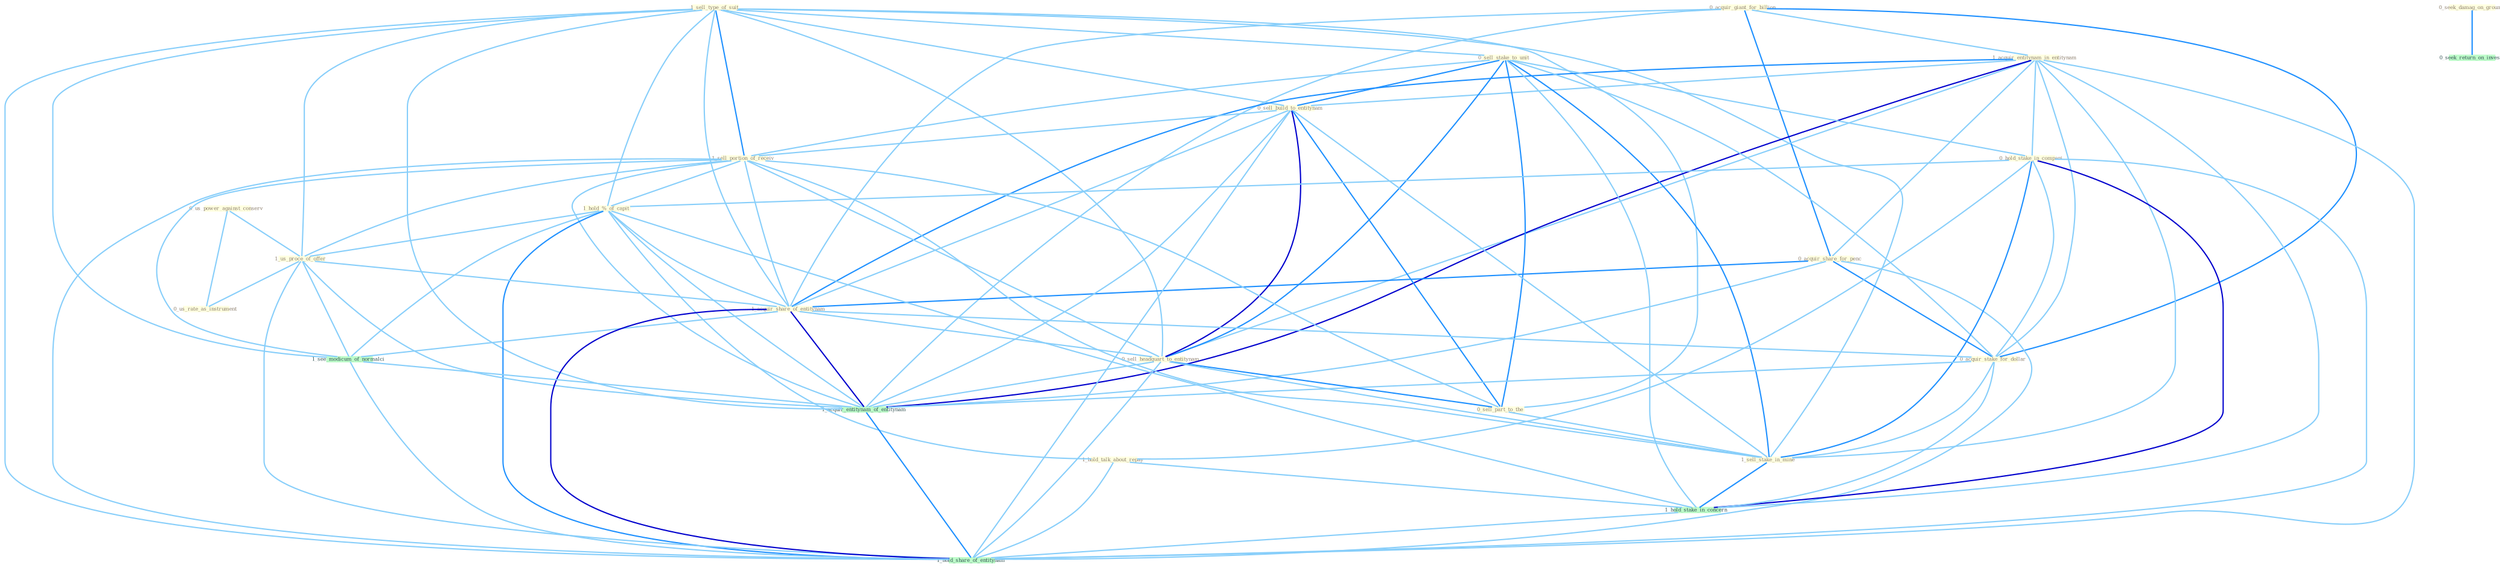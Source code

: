 Graph G{ 
    node
    [shape=polygon,style=filled,width=.5,height=.06,color="#BDFCC9",fixedsize=true,fontsize=4,
    fontcolor="#2f4f4f"];
    {node
    [color="#ffffe0", fontcolor="#8b7d6b"] "1_sell_type_of_suit " "0_acquir_giant_for_billion " "1_acquir_entitynam_in_entitynam " "0_acquir_share_for_penc " "0_sell_stake_to_unit " "0_seek_damag_on_ground " "0_sell_build_to_entitynam " "0_us_power_against_conserv " "0_hold_stake_in_compani " "1_sell_portion_of_receiv " "1_hold_%_of_capit " "1_us_proce_of_offer " "1_acquir_share_of_entitynam " "0_acquir_stake_for_dollar " "0_sell_headquart_to_entitynam " "0_sell_part_to_the " "1_sell_stake_in_mine " "1_hold_talk_about_repay " "0_us_rate_as_instrument "}
{node [color="#fff0f5", fontcolor="#b22222"]}
edge [color="#B0E2FF"];

	"1_sell_type_of_suit " -- "0_sell_stake_to_unit " [w="1", color="#87cefa" ];
	"1_sell_type_of_suit " -- "0_sell_build_to_entitynam " [w="1", color="#87cefa" ];
	"1_sell_type_of_suit " -- "1_sell_portion_of_receiv " [w="2", color="#1e90ff" , len=0.8];
	"1_sell_type_of_suit " -- "1_hold_%_of_capit " [w="1", color="#87cefa" ];
	"1_sell_type_of_suit " -- "1_us_proce_of_offer " [w="1", color="#87cefa" ];
	"1_sell_type_of_suit " -- "1_acquir_share_of_entitynam " [w="1", color="#87cefa" ];
	"1_sell_type_of_suit " -- "0_sell_headquart_to_entitynam " [w="1", color="#87cefa" ];
	"1_sell_type_of_suit " -- "0_sell_part_to_the " [w="1", color="#87cefa" ];
	"1_sell_type_of_suit " -- "1_sell_stake_in_mine " [w="1", color="#87cefa" ];
	"1_sell_type_of_suit " -- "1_see_modicum_of_normalci " [w="1", color="#87cefa" ];
	"1_sell_type_of_suit " -- "1_acquir_entitynam_of_entitynam " [w="1", color="#87cefa" ];
	"1_sell_type_of_suit " -- "1_hold_share_of_entitynam " [w="1", color="#87cefa" ];
	"0_acquir_giant_for_billion " -- "1_acquir_entitynam_in_entitynam " [w="1", color="#87cefa" ];
	"0_acquir_giant_for_billion " -- "0_acquir_share_for_penc " [w="2", color="#1e90ff" , len=0.8];
	"0_acquir_giant_for_billion " -- "1_acquir_share_of_entitynam " [w="1", color="#87cefa" ];
	"0_acquir_giant_for_billion " -- "0_acquir_stake_for_dollar " [w="2", color="#1e90ff" , len=0.8];
	"0_acquir_giant_for_billion " -- "1_acquir_entitynam_of_entitynam " [w="1", color="#87cefa" ];
	"1_acquir_entitynam_in_entitynam " -- "0_acquir_share_for_penc " [w="1", color="#87cefa" ];
	"1_acquir_entitynam_in_entitynam " -- "0_sell_build_to_entitynam " [w="1", color="#87cefa" ];
	"1_acquir_entitynam_in_entitynam " -- "0_hold_stake_in_compani " [w="1", color="#87cefa" ];
	"1_acquir_entitynam_in_entitynam " -- "1_acquir_share_of_entitynam " [w="2", color="#1e90ff" , len=0.8];
	"1_acquir_entitynam_in_entitynam " -- "0_acquir_stake_for_dollar " [w="1", color="#87cefa" ];
	"1_acquir_entitynam_in_entitynam " -- "0_sell_headquart_to_entitynam " [w="1", color="#87cefa" ];
	"1_acquir_entitynam_in_entitynam " -- "1_sell_stake_in_mine " [w="1", color="#87cefa" ];
	"1_acquir_entitynam_in_entitynam " -- "1_hold_stake_in_concern " [w="1", color="#87cefa" ];
	"1_acquir_entitynam_in_entitynam " -- "1_acquir_entitynam_of_entitynam " [w="3", color="#0000cd" , len=0.6];
	"1_acquir_entitynam_in_entitynam " -- "1_hold_share_of_entitynam " [w="1", color="#87cefa" ];
	"0_acquir_share_for_penc " -- "1_acquir_share_of_entitynam " [w="2", color="#1e90ff" , len=0.8];
	"0_acquir_share_for_penc " -- "0_acquir_stake_for_dollar " [w="2", color="#1e90ff" , len=0.8];
	"0_acquir_share_for_penc " -- "1_acquir_entitynam_of_entitynam " [w="1", color="#87cefa" ];
	"0_acquir_share_for_penc " -- "1_hold_share_of_entitynam " [w="1", color="#87cefa" ];
	"0_sell_stake_to_unit " -- "0_sell_build_to_entitynam " [w="2", color="#1e90ff" , len=0.8];
	"0_sell_stake_to_unit " -- "0_hold_stake_in_compani " [w="1", color="#87cefa" ];
	"0_sell_stake_to_unit " -- "1_sell_portion_of_receiv " [w="1", color="#87cefa" ];
	"0_sell_stake_to_unit " -- "0_acquir_stake_for_dollar " [w="1", color="#87cefa" ];
	"0_sell_stake_to_unit " -- "0_sell_headquart_to_entitynam " [w="2", color="#1e90ff" , len=0.8];
	"0_sell_stake_to_unit " -- "0_sell_part_to_the " [w="2", color="#1e90ff" , len=0.8];
	"0_sell_stake_to_unit " -- "1_sell_stake_in_mine " [w="2", color="#1e90ff" , len=0.8];
	"0_sell_stake_to_unit " -- "1_hold_stake_in_concern " [w="1", color="#87cefa" ];
	"0_seek_damag_on_ground " -- "0_seek_return_on_invest " [w="2", color="#1e90ff" , len=0.8];
	"0_sell_build_to_entitynam " -- "1_sell_portion_of_receiv " [w="1", color="#87cefa" ];
	"0_sell_build_to_entitynam " -- "1_acquir_share_of_entitynam " [w="1", color="#87cefa" ];
	"0_sell_build_to_entitynam " -- "0_sell_headquart_to_entitynam " [w="3", color="#0000cd" , len=0.6];
	"0_sell_build_to_entitynam " -- "0_sell_part_to_the " [w="2", color="#1e90ff" , len=0.8];
	"0_sell_build_to_entitynam " -- "1_sell_stake_in_mine " [w="1", color="#87cefa" ];
	"0_sell_build_to_entitynam " -- "1_acquir_entitynam_of_entitynam " [w="1", color="#87cefa" ];
	"0_sell_build_to_entitynam " -- "1_hold_share_of_entitynam " [w="1", color="#87cefa" ];
	"0_us_power_against_conserv " -- "1_us_proce_of_offer " [w="1", color="#87cefa" ];
	"0_us_power_against_conserv " -- "0_us_rate_as_instrument " [w="1", color="#87cefa" ];
	"0_hold_stake_in_compani " -- "1_hold_%_of_capit " [w="1", color="#87cefa" ];
	"0_hold_stake_in_compani " -- "0_acquir_stake_for_dollar " [w="1", color="#87cefa" ];
	"0_hold_stake_in_compani " -- "1_sell_stake_in_mine " [w="2", color="#1e90ff" , len=0.8];
	"0_hold_stake_in_compani " -- "1_hold_talk_about_repay " [w="1", color="#87cefa" ];
	"0_hold_stake_in_compani " -- "1_hold_stake_in_concern " [w="3", color="#0000cd" , len=0.6];
	"0_hold_stake_in_compani " -- "1_hold_share_of_entitynam " [w="1", color="#87cefa" ];
	"1_sell_portion_of_receiv " -- "1_hold_%_of_capit " [w="1", color="#87cefa" ];
	"1_sell_portion_of_receiv " -- "1_us_proce_of_offer " [w="1", color="#87cefa" ];
	"1_sell_portion_of_receiv " -- "1_acquir_share_of_entitynam " [w="1", color="#87cefa" ];
	"1_sell_portion_of_receiv " -- "0_sell_headquart_to_entitynam " [w="1", color="#87cefa" ];
	"1_sell_portion_of_receiv " -- "0_sell_part_to_the " [w="1", color="#87cefa" ];
	"1_sell_portion_of_receiv " -- "1_sell_stake_in_mine " [w="1", color="#87cefa" ];
	"1_sell_portion_of_receiv " -- "1_see_modicum_of_normalci " [w="1", color="#87cefa" ];
	"1_sell_portion_of_receiv " -- "1_acquir_entitynam_of_entitynam " [w="1", color="#87cefa" ];
	"1_sell_portion_of_receiv " -- "1_hold_share_of_entitynam " [w="1", color="#87cefa" ];
	"1_hold_%_of_capit " -- "1_us_proce_of_offer " [w="1", color="#87cefa" ];
	"1_hold_%_of_capit " -- "1_acquir_share_of_entitynam " [w="1", color="#87cefa" ];
	"1_hold_%_of_capit " -- "1_hold_talk_about_repay " [w="1", color="#87cefa" ];
	"1_hold_%_of_capit " -- "1_hold_stake_in_concern " [w="1", color="#87cefa" ];
	"1_hold_%_of_capit " -- "1_see_modicum_of_normalci " [w="1", color="#87cefa" ];
	"1_hold_%_of_capit " -- "1_acquir_entitynam_of_entitynam " [w="1", color="#87cefa" ];
	"1_hold_%_of_capit " -- "1_hold_share_of_entitynam " [w="2", color="#1e90ff" , len=0.8];
	"1_us_proce_of_offer " -- "1_acquir_share_of_entitynam " [w="1", color="#87cefa" ];
	"1_us_proce_of_offer " -- "0_us_rate_as_instrument " [w="1", color="#87cefa" ];
	"1_us_proce_of_offer " -- "1_see_modicum_of_normalci " [w="1", color="#87cefa" ];
	"1_us_proce_of_offer " -- "1_acquir_entitynam_of_entitynam " [w="1", color="#87cefa" ];
	"1_us_proce_of_offer " -- "1_hold_share_of_entitynam " [w="1", color="#87cefa" ];
	"1_acquir_share_of_entitynam " -- "0_acquir_stake_for_dollar " [w="1", color="#87cefa" ];
	"1_acquir_share_of_entitynam " -- "0_sell_headquart_to_entitynam " [w="1", color="#87cefa" ];
	"1_acquir_share_of_entitynam " -- "1_see_modicum_of_normalci " [w="1", color="#87cefa" ];
	"1_acquir_share_of_entitynam " -- "1_acquir_entitynam_of_entitynam " [w="3", color="#0000cd" , len=0.6];
	"1_acquir_share_of_entitynam " -- "1_hold_share_of_entitynam " [w="3", color="#0000cd" , len=0.6];
	"0_acquir_stake_for_dollar " -- "1_sell_stake_in_mine " [w="1", color="#87cefa" ];
	"0_acquir_stake_for_dollar " -- "1_hold_stake_in_concern " [w="1", color="#87cefa" ];
	"0_acquir_stake_for_dollar " -- "1_acquir_entitynam_of_entitynam " [w="1", color="#87cefa" ];
	"0_sell_headquart_to_entitynam " -- "0_sell_part_to_the " [w="2", color="#1e90ff" , len=0.8];
	"0_sell_headquart_to_entitynam " -- "1_sell_stake_in_mine " [w="1", color="#87cefa" ];
	"0_sell_headquart_to_entitynam " -- "1_acquir_entitynam_of_entitynam " [w="1", color="#87cefa" ];
	"0_sell_headquart_to_entitynam " -- "1_hold_share_of_entitynam " [w="1", color="#87cefa" ];
	"0_sell_part_to_the " -- "1_sell_stake_in_mine " [w="1", color="#87cefa" ];
	"1_sell_stake_in_mine " -- "1_hold_stake_in_concern " [w="2", color="#1e90ff" , len=0.8];
	"1_hold_talk_about_repay " -- "1_hold_stake_in_concern " [w="1", color="#87cefa" ];
	"1_hold_talk_about_repay " -- "1_hold_share_of_entitynam " [w="1", color="#87cefa" ];
	"1_hold_stake_in_concern " -- "1_hold_share_of_entitynam " [w="1", color="#87cefa" ];
	"1_see_modicum_of_normalci " -- "1_acquir_entitynam_of_entitynam " [w="1", color="#87cefa" ];
	"1_see_modicum_of_normalci " -- "1_hold_share_of_entitynam " [w="1", color="#87cefa" ];
	"1_acquir_entitynam_of_entitynam " -- "1_hold_share_of_entitynam " [w="2", color="#1e90ff" , len=0.8];
}